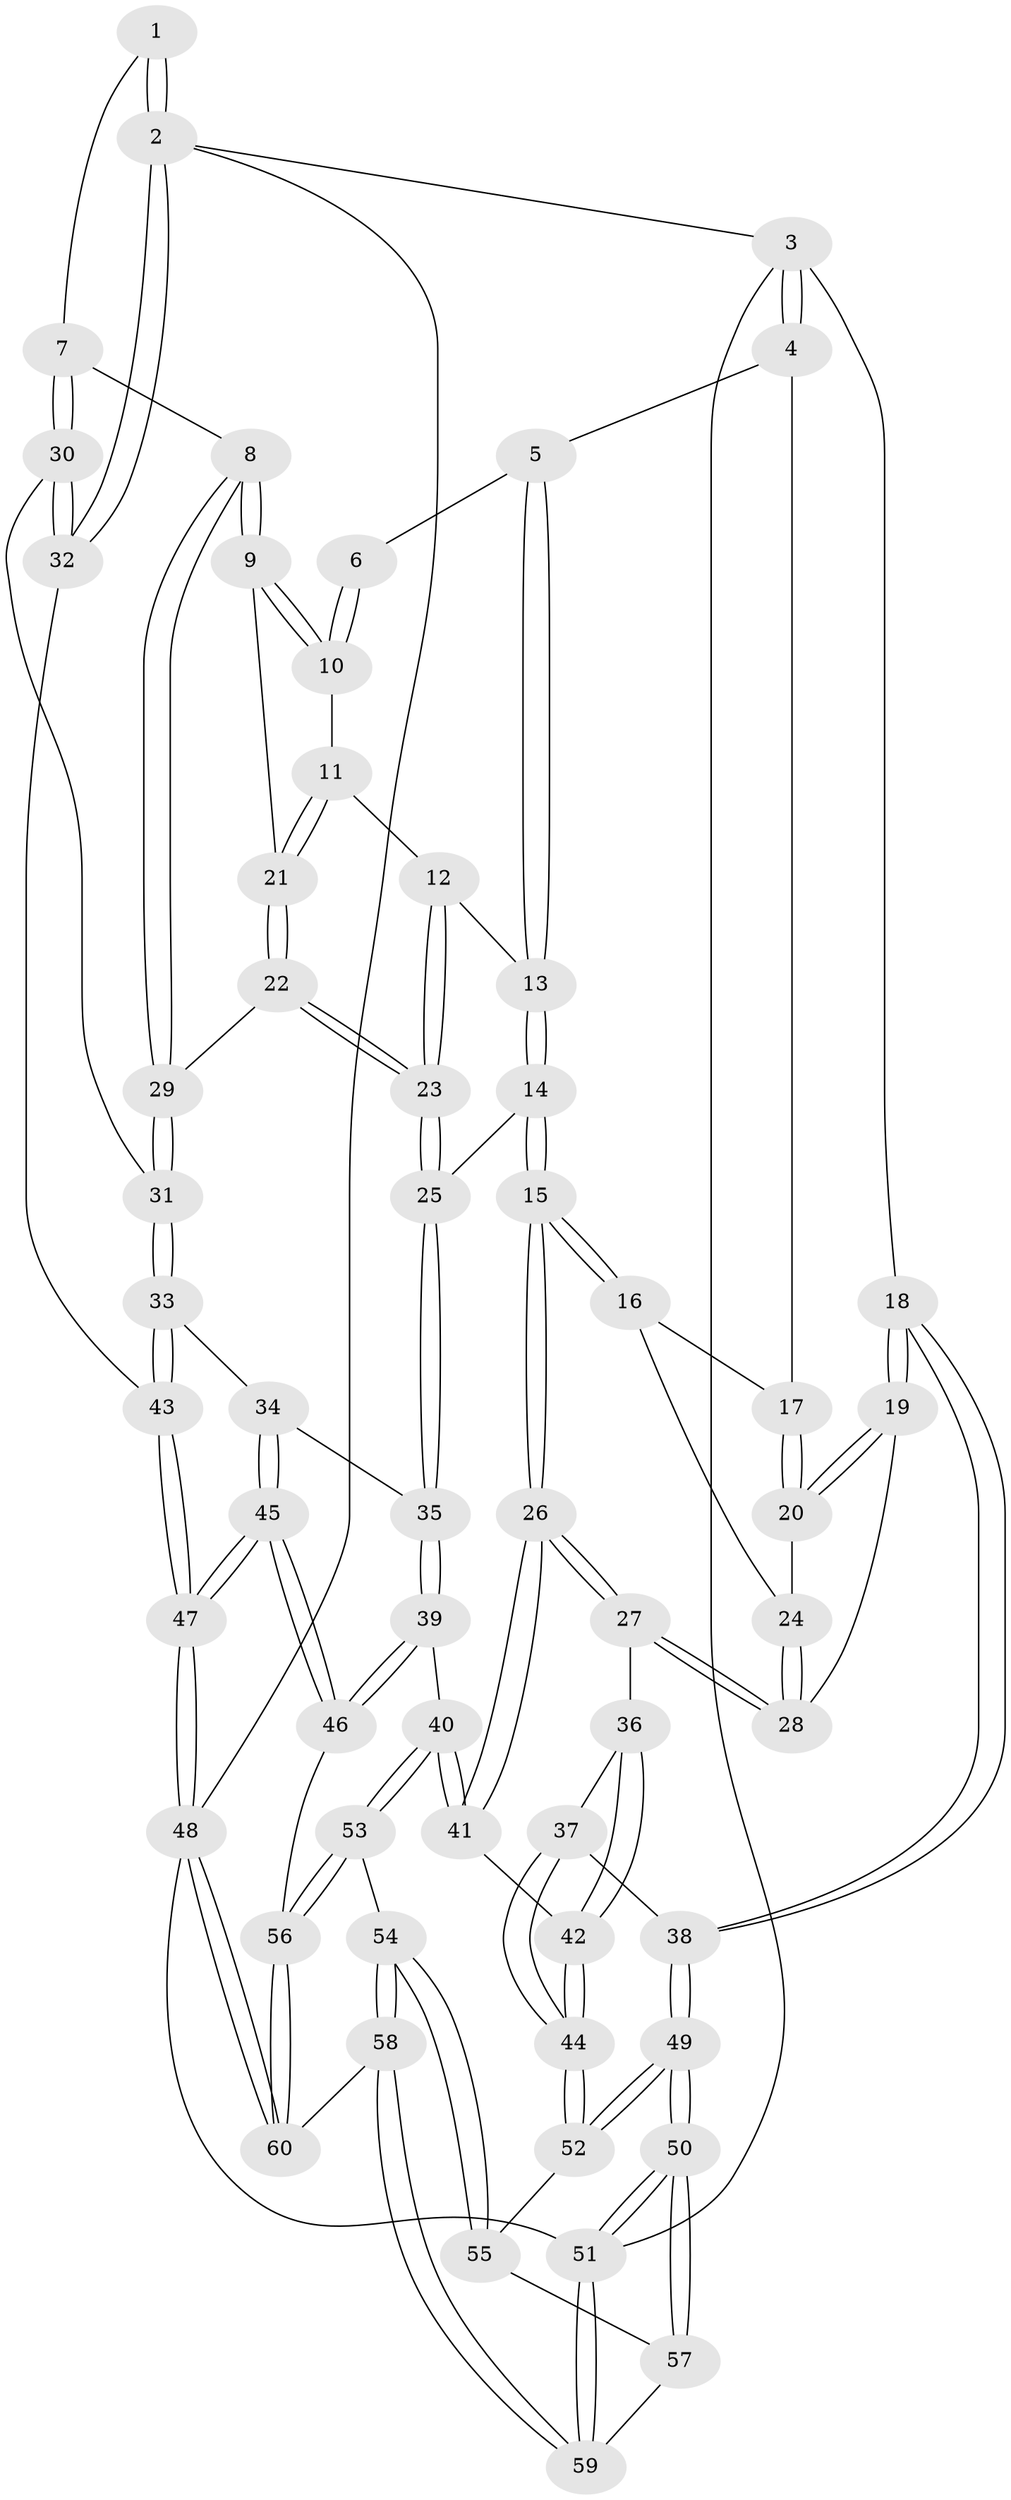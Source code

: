 // Generated by graph-tools (version 1.1) at 2025/11/02/27/25 16:11:57]
// undirected, 60 vertices, 147 edges
graph export_dot {
graph [start="1"]
  node [color=gray90,style=filled];
  1 [pos="+1+0"];
  2 [pos="+1+0"];
  3 [pos="+0+0"];
  4 [pos="+0.1832276434814997+0"];
  5 [pos="+0.37317185611812004+0"];
  6 [pos="+0.8948444749808898+0"];
  7 [pos="+0.9356039891432988+0.2136925147768719"];
  8 [pos="+0.9140929669891928+0.2140881329094815"];
  9 [pos="+0.8857474921507191+0.1980933281718355"];
  10 [pos="+0.7741947722055667+0.07049273330995942"];
  11 [pos="+0.720736169200661+0.12736348743738796"];
  12 [pos="+0.7081490164761824+0.1327674550493248"];
  13 [pos="+0.4548076747682741+0.06682996835176036"];
  14 [pos="+0.4448933721399786+0.30771328427444505"];
  15 [pos="+0.3853331592294919+0.3460436614848852"];
  16 [pos="+0.23515193156953615+0.19298259831499848"];
  17 [pos="+0.17691145308152956+0.0649159434491087"];
  18 [pos="+0+0.40938119617697166"];
  19 [pos="+0.02392720701762685+0.3136525946972215"];
  20 [pos="+0.08794847971593324+0.25069383550329766"];
  21 [pos="+0.7782489921339085+0.23793852942505422"];
  22 [pos="+0.7733847159847124+0.3293767386635901"];
  23 [pos="+0.6016763805449752+0.34021595677665983"];
  24 [pos="+0.1754205190496112+0.2514119636872121"];
  25 [pos="+0.5844719115664125+0.34958371466554633"];
  26 [pos="+0.3763506054199096+0.35674516627605307"];
  27 [pos="+0.3593683883953271+0.35787425480178986"];
  28 [pos="+0.2536280485835555+0.32401226197951477"];
  29 [pos="+0.8073949359720303+0.3462849487173389"];
  30 [pos="+1+0.2902838442688124"];
  31 [pos="+0.8646514418084253+0.4252921156273249"];
  32 [pos="+1+0.29496651277600505"];
  33 [pos="+0.86047283408971+0.4891297299340294"];
  34 [pos="+0.8505231140937196+0.5115964881204508"];
  35 [pos="+0.6371897497157036+0.49673979894411324"];
  36 [pos="+0.15739640413876957+0.4369614487568602"];
  37 [pos="+0+0.4473321914914172"];
  38 [pos="+0+0.42987947693461676"];
  39 [pos="+0.5825287304560723+0.6451695473226171"];
  40 [pos="+0.46237151083850314+0.6465967401457593"];
  41 [pos="+0.3612363406420063+0.5753283785725627"];
  42 [pos="+0.2858471004548019+0.6112185562523947"];
  43 [pos="+1+0.4803934097348357"];
  44 [pos="+0.27833519702198123+0.6165848384810368"];
  45 [pos="+0.9177269331884965+0.8540648381314565"];
  46 [pos="+0.7113834448478762+0.781745999081164"];
  47 [pos="+1+1"];
  48 [pos="+1+1"];
  49 [pos="+0+0.6173220486441453"];
  50 [pos="+0+1"];
  51 [pos="+0+1"];
  52 [pos="+0.18484324277393743+0.7358201997313759"];
  53 [pos="+0.4038148252082914+0.853318543623518"];
  54 [pos="+0.3772986846041109+0.8634001009954557"];
  55 [pos="+0.19212861004326057+0.7576076250289047"];
  56 [pos="+0.5061544758000712+0.8956952383396013"];
  57 [pos="+0.17030230478108394+0.8249409903238687"];
  58 [pos="+0.2224527323243626+1"];
  59 [pos="+0.20584331324288696+1"];
  60 [pos="+0.5570612210586308+1"];
  1 -- 2;
  1 -- 2;
  1 -- 7;
  2 -- 3;
  2 -- 32;
  2 -- 32;
  2 -- 48;
  3 -- 4;
  3 -- 4;
  3 -- 18;
  3 -- 51;
  4 -- 5;
  4 -- 17;
  5 -- 6;
  5 -- 13;
  5 -- 13;
  6 -- 10;
  6 -- 10;
  7 -- 8;
  7 -- 30;
  7 -- 30;
  8 -- 9;
  8 -- 9;
  8 -- 29;
  8 -- 29;
  9 -- 10;
  9 -- 10;
  9 -- 21;
  10 -- 11;
  11 -- 12;
  11 -- 21;
  11 -- 21;
  12 -- 13;
  12 -- 23;
  12 -- 23;
  13 -- 14;
  13 -- 14;
  14 -- 15;
  14 -- 15;
  14 -- 25;
  15 -- 16;
  15 -- 16;
  15 -- 26;
  15 -- 26;
  16 -- 17;
  16 -- 24;
  17 -- 20;
  17 -- 20;
  18 -- 19;
  18 -- 19;
  18 -- 38;
  18 -- 38;
  19 -- 20;
  19 -- 20;
  19 -- 28;
  20 -- 24;
  21 -- 22;
  21 -- 22;
  22 -- 23;
  22 -- 23;
  22 -- 29;
  23 -- 25;
  23 -- 25;
  24 -- 28;
  24 -- 28;
  25 -- 35;
  25 -- 35;
  26 -- 27;
  26 -- 27;
  26 -- 41;
  26 -- 41;
  27 -- 28;
  27 -- 28;
  27 -- 36;
  29 -- 31;
  29 -- 31;
  30 -- 31;
  30 -- 32;
  30 -- 32;
  31 -- 33;
  31 -- 33;
  32 -- 43;
  33 -- 34;
  33 -- 43;
  33 -- 43;
  34 -- 35;
  34 -- 45;
  34 -- 45;
  35 -- 39;
  35 -- 39;
  36 -- 37;
  36 -- 42;
  36 -- 42;
  37 -- 38;
  37 -- 44;
  37 -- 44;
  38 -- 49;
  38 -- 49;
  39 -- 40;
  39 -- 46;
  39 -- 46;
  40 -- 41;
  40 -- 41;
  40 -- 53;
  40 -- 53;
  41 -- 42;
  42 -- 44;
  42 -- 44;
  43 -- 47;
  43 -- 47;
  44 -- 52;
  44 -- 52;
  45 -- 46;
  45 -- 46;
  45 -- 47;
  45 -- 47;
  46 -- 56;
  47 -- 48;
  47 -- 48;
  48 -- 60;
  48 -- 60;
  48 -- 51;
  49 -- 50;
  49 -- 50;
  49 -- 52;
  49 -- 52;
  50 -- 51;
  50 -- 51;
  50 -- 57;
  50 -- 57;
  51 -- 59;
  51 -- 59;
  52 -- 55;
  53 -- 54;
  53 -- 56;
  53 -- 56;
  54 -- 55;
  54 -- 55;
  54 -- 58;
  54 -- 58;
  55 -- 57;
  56 -- 60;
  56 -- 60;
  57 -- 59;
  58 -- 59;
  58 -- 59;
  58 -- 60;
}
